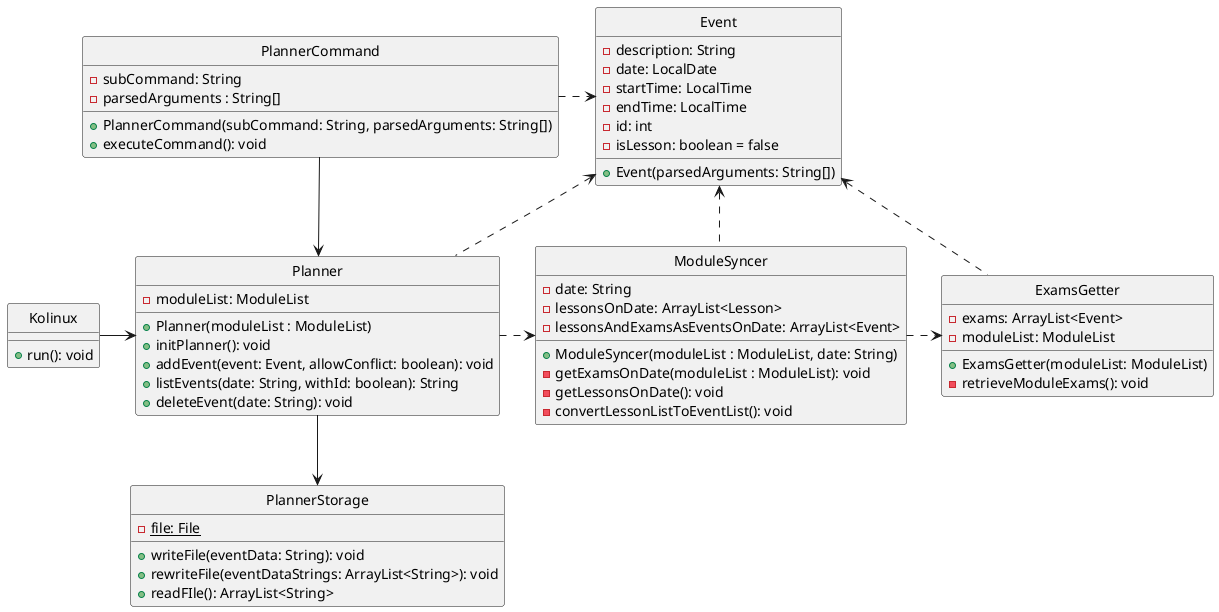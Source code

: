 @startuml
'https://plantuml.com/class-diagram

hide circle

class PlannerCommand {
    - subCommand: String
    - parsedArguments : String[]
    + PlannerCommand(subCommand: String, parsedArguments: String[])
    + executeCommand(): void
}

class Kolinux {
    + run(): void
}

class Planner {
    - moduleList: ModuleList
    + Planner(moduleList : ModuleList)
    + initPlanner(): void
    + addEvent(event: Event, allowConflict: boolean): void
    + listEvents(date: String, withId: boolean): String
    + deleteEvent(date: String): void
}

class Event {
    - description: String
    - date: LocalDate
    - startTime: LocalTime
    - endTime: LocalTime
    - id: int
    - isLesson: boolean = false
    + Event(parsedArguments: String[])
}

class PlannerStorage {
    - {static} file: File
    + writeFile(eventData: String): void
    + rewriteFile(eventDataStrings: ArrayList<String>): void
    + readFIle(): ArrayList<String>
}

class ModuleSyncer {
    - date: String
    - lessonsOnDate: ArrayList<Lesson>
    - lessonsAndExamsAsEventsOnDate: ArrayList<Event>
    + ModuleSyncer(moduleList : ModuleList, date: String)
    - getExamsOnDate(moduleList : ModuleList): void
    - getLessonsOnDate(): void
    - convertLessonListToEventList(): void
}

class ExamsGetter {
    - exams: ArrayList<Event>
    - moduleList: ModuleList
    + ExamsGetter(moduleList: ModuleList)
    - retrieveModuleExams(): void
}

PlannerCommand --> Planner
Kolinux -> Planner
Planner --> PlannerStorage
Planner .> ModuleSyncer
ModuleSyncer .> ExamsGetter
PlannerCommand .> Event
Event <.. ModuleSyncer
Event <.. ExamsGetter
Event <.. Planner

@enduml
